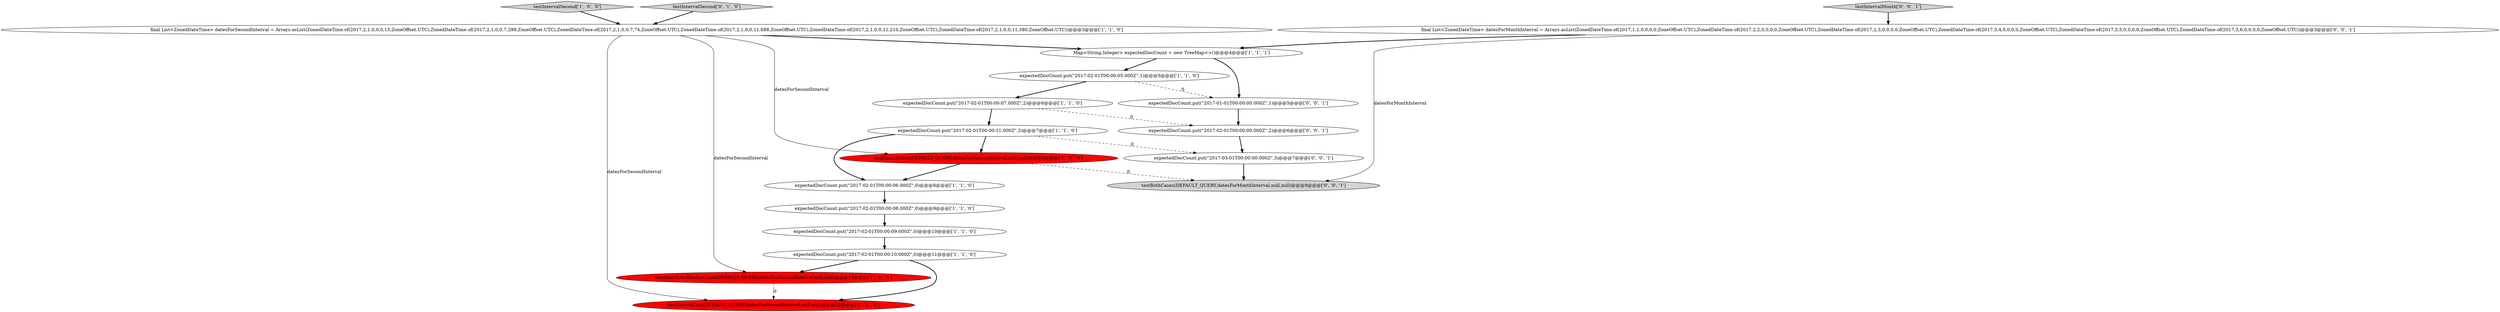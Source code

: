 digraph {
2 [style = filled, label = "expectedDocCount.put(\"2017-02-01T00:00:11.000Z\",3)@@@7@@@['1', '1', '0']", fillcolor = white, shape = ellipse image = "AAA0AAABBB1BBB"];
13 [style = filled, label = "testIntervalSecond['0', '1', '0']", fillcolor = lightgray, shape = diamond image = "AAA0AAABBB2BBB"];
12 [style = filled, label = "testSearchCase(DEFAULT_QUERY,datesForSecondInterval,null,null)@@@12@@@['0', '1', '0']", fillcolor = red, shape = ellipse image = "AAA1AAABBB2BBB"];
18 [style = filled, label = "expectedDocCount.put(\"2017-01-01T00:00:00.000Z\",1)@@@5@@@['0', '0', '1']", fillcolor = white, shape = ellipse image = "AAA0AAABBB3BBB"];
1 [style = filled, label = "expectedDocCount.put(\"2017-02-01T00:00:06.000Z\",0)@@@8@@@['1', '1', '0']", fillcolor = white, shape = ellipse image = "AAA0AAABBB1BBB"];
19 [style = filled, label = "testIntervalMonth['0', '0', '1']", fillcolor = lightgray, shape = diamond image = "AAA0AAABBB3BBB"];
16 [style = filled, label = "expectedDocCount.put(\"2017-03-01T00:00:00.000Z\",3)@@@7@@@['0', '0', '1']", fillcolor = white, shape = ellipse image = "AAA0AAABBB3BBB"];
10 [style = filled, label = "expectedDocCount.put(\"2017-02-01T00:00:05.000Z\",1)@@@5@@@['1', '1', '0']", fillcolor = white, shape = ellipse image = "AAA0AAABBB1BBB"];
7 [style = filled, label = "expectedDocCount.put(\"2017-02-01T00:00:07.000Z\",2)@@@6@@@['1', '1', '0']", fillcolor = white, shape = ellipse image = "AAA0AAABBB1BBB"];
17 [style = filled, label = "testBothCases(DEFAULT_QUERY,datesForMonthInterval,null,null)@@@8@@@['0', '0', '1']", fillcolor = lightgray, shape = ellipse image = "AAA0AAABBB3BBB"];
8 [style = filled, label = "Map<String,Integer> expectedDocCount = new TreeMap<>()@@@4@@@['1', '1', '1']", fillcolor = white, shape = ellipse image = "AAA0AAABBB1BBB"];
3 [style = filled, label = "expectedDocCount.put(\"2017-02-01T00:00:09.000Z\",0)@@@10@@@['1', '1', '0']", fillcolor = white, shape = ellipse image = "AAA0AAABBB1BBB"];
6 [style = filled, label = "expectedDocCount.put(\"2017-02-01T00:00:08.000Z\",0)@@@9@@@['1', '1', '0']", fillcolor = white, shape = ellipse image = "AAA0AAABBB1BBB"];
0 [style = filled, label = "testSearchAndReduceCase(DEFAULT_QUERY,datesForSecondInterval,null,null)@@@13@@@['1', '0', '0']", fillcolor = red, shape = ellipse image = "AAA1AAABBB1BBB"];
4 [style = filled, label = "testIntervalSecond['1', '0', '0']", fillcolor = lightgray, shape = diamond image = "AAA0AAABBB1BBB"];
11 [style = filled, label = "final List<ZonedDateTime> datesForSecondInterval = Arrays.asList(ZonedDateTime.of(2017,2,1,0,0,5,15,ZoneOffset.UTC),ZonedDateTime.of(2017,2,1,0,0,7,299,ZoneOffset.UTC),ZonedDateTime.of(2017,2,1,0,0,7,74,ZoneOffset.UTC),ZonedDateTime.of(2017,2,1,0,0,11,688,ZoneOffset.UTC),ZonedDateTime.of(2017,2,1,0,0,11,210,ZoneOffset.UTC),ZonedDateTime.of(2017,2,1,0,0,11,380,ZoneOffset.UTC))@@@3@@@['1', '1', '0']", fillcolor = white, shape = ellipse image = "AAA0AAABBB1BBB"];
15 [style = filled, label = "expectedDocCount.put(\"2017-02-01T00:00:00.000Z\",2)@@@6@@@['0', '0', '1']", fillcolor = white, shape = ellipse image = "AAA0AAABBB3BBB"];
14 [style = filled, label = "final List<ZonedDateTime> datesForMonthInterval = Arrays.asList(ZonedDateTime.of(2017,1,1,0,0,0,0,ZoneOffset.UTC),ZonedDateTime.of(2017,2,2,0,0,0,0,ZoneOffset.UTC),ZonedDateTime.of(2017,2,3,0,0,0,0,ZoneOffset.UTC),ZonedDateTime.of(2017,3,4,0,0,0,0,ZoneOffset.UTC),ZonedDateTime.of(2017,3,5,0,0,0,0,ZoneOffset.UTC),ZonedDateTime.of(2017,3,6,0,0,0,0,ZoneOffset.UTC))@@@3@@@['0', '0', '1']", fillcolor = white, shape = ellipse image = "AAA0AAABBB3BBB"];
5 [style = filled, label = "testSearchCase(DEFAULT_QUERY,datesForSecondInterval,null,null)@@@8@@@['1', '0', '0']", fillcolor = red, shape = ellipse image = "AAA1AAABBB1BBB"];
9 [style = filled, label = "expectedDocCount.put(\"2017-02-01T00:00:10.000Z\",0)@@@11@@@['1', '1', '0']", fillcolor = white, shape = ellipse image = "AAA0AAABBB1BBB"];
6->3 [style = bold, label=""];
8->10 [style = bold, label=""];
9->0 [style = bold, label=""];
14->17 [style = solid, label="datesForMonthInterval"];
2->1 [style = bold, label=""];
8->18 [style = bold, label=""];
18->15 [style = bold, label=""];
11->0 [style = solid, label="datesForSecondInterval"];
16->17 [style = bold, label=""];
0->12 [style = dashed, label="0"];
15->16 [style = bold, label=""];
10->7 [style = bold, label=""];
13->11 [style = bold, label=""];
3->9 [style = bold, label=""];
11->5 [style = solid, label="datesForSecondInterval"];
5->1 [style = bold, label=""];
1->6 [style = bold, label=""];
19->14 [style = bold, label=""];
5->17 [style = dashed, label="0"];
7->2 [style = bold, label=""];
2->16 [style = dashed, label="0"];
7->15 [style = dashed, label="0"];
11->8 [style = bold, label=""];
14->8 [style = bold, label=""];
9->12 [style = bold, label=""];
4->11 [style = bold, label=""];
11->12 [style = solid, label="datesForSecondInterval"];
10->18 [style = dashed, label="0"];
2->5 [style = bold, label=""];
}
